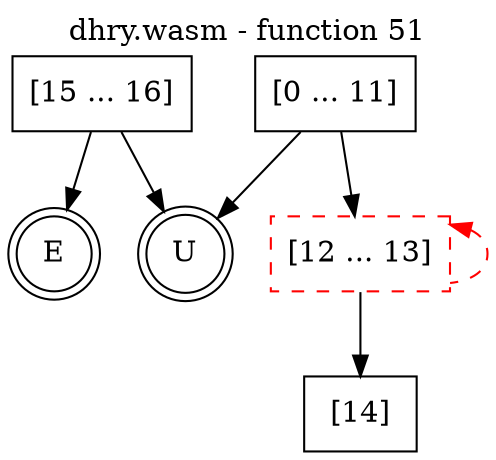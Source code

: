 digraph finite_state_machine {
    label = "dhry.wasm - function 51"
    labelloc =  t
    labelfontsize = 16
    labelfontcolor = black
    labelfontname = "Helvetica"
    node [shape = doublecircle]; E U ;
    node [shape = box];
    node [shape=box, color=black, style=solid] 0[label="[0 ... 11]"]
    node [shape=box, color=red, style=dashed] 12[label="[12 ... 13]"]
    node [shape=box, color=black, style=solid] 14[label="[14]"]
    node [shape=box, color=black, style=solid] 15[label="[15 ... 16]"]
    node [shape=box, color=black, style=solid] U[label="U"]
    0 -> 12;
    0 -> U;
    12 -> 14;
    12 -> 12[style="dashed" color="red" dir=back];
    15 -> E;
    15 -> U;
}
